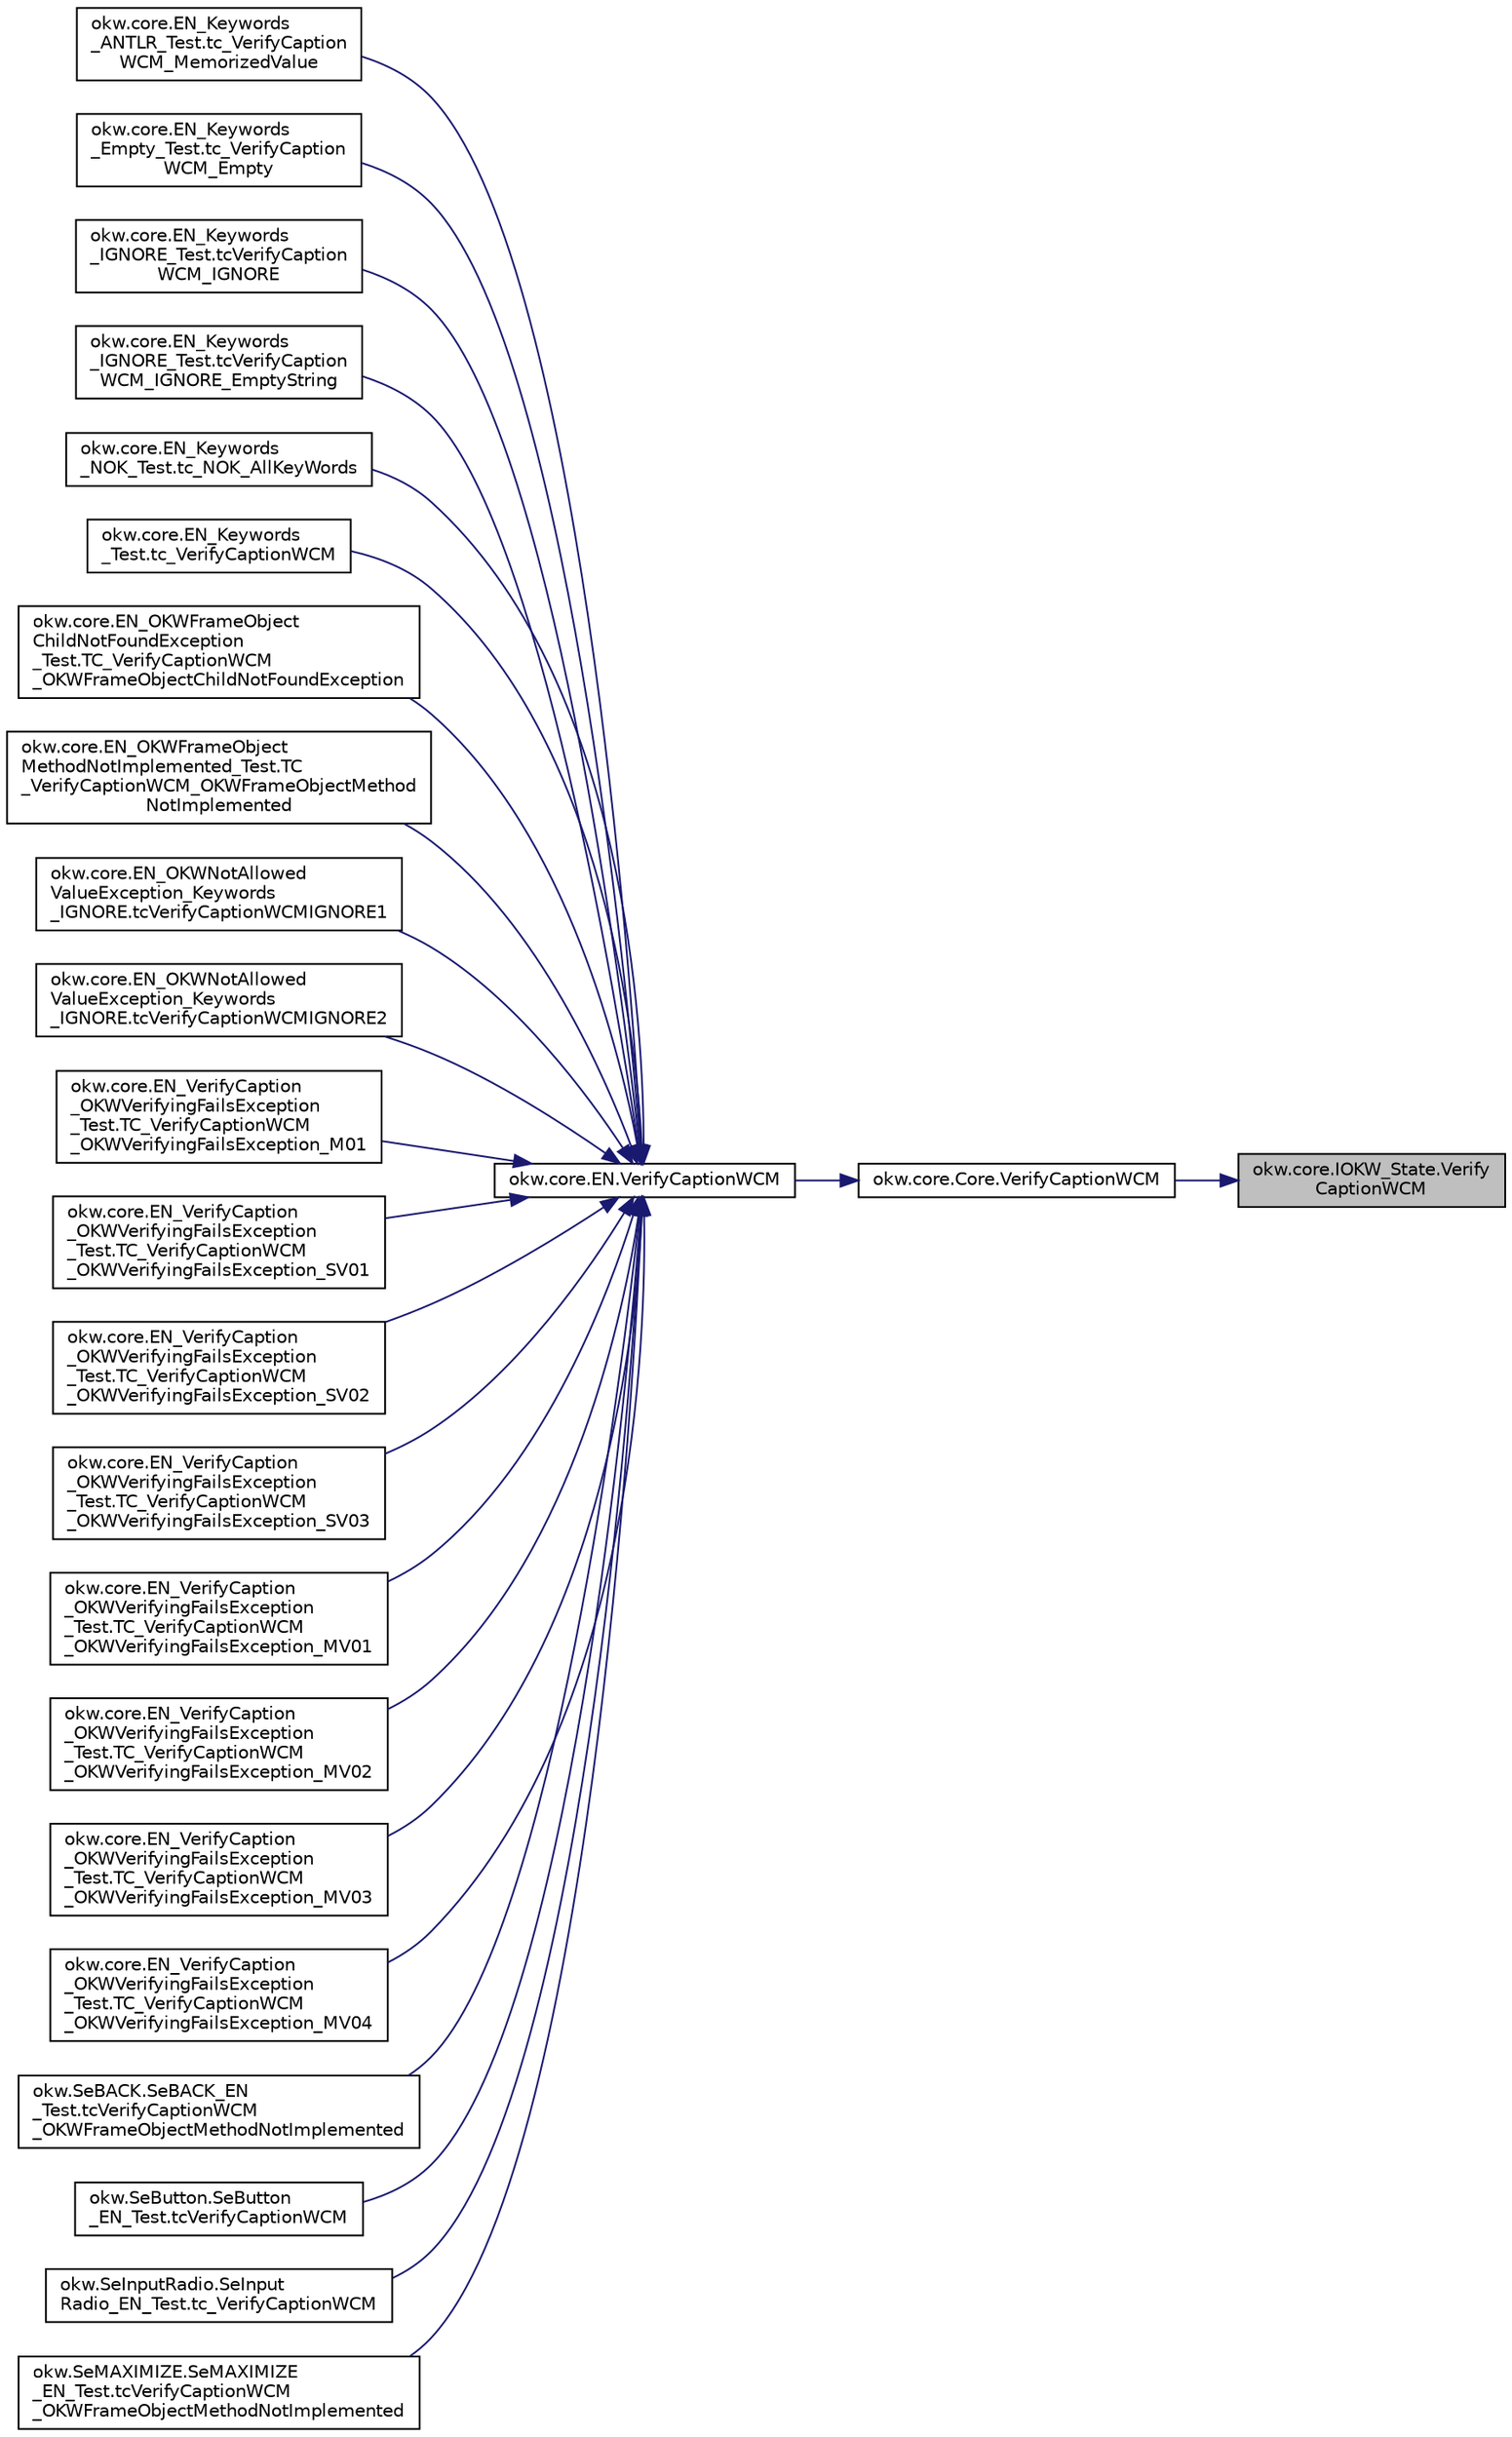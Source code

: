 digraph "okw.core.IOKW_State.VerifyCaptionWCM"
{
 // INTERACTIVE_SVG=YES
 // LATEX_PDF_SIZE
  edge [fontname="Helvetica",fontsize="10",labelfontname="Helvetica",labelfontsize="10"];
  node [fontname="Helvetica",fontsize="10",shape=record];
  rankdir="RL";
  Node3608 [label="okw.core.IOKW_State.Verify\lCaptionWCM",height=0.2,width=0.4,color="black", fillcolor="grey75", style="filled", fontcolor="black",tooltip="Überprüft die Überschrift des Objektes."];
  Node3608 -> Node3609 [dir="back",color="midnightblue",fontsize="10",style="solid",fontname="Helvetica"];
  Node3609 [label="okw.core.Core.VerifyCaptionWCM",height=0.2,width=0.4,color="black", fillcolor="white", style="filled",URL="$classokw_1_1core_1_1_core.html#a1dc3f5a21cba756cd6448f88280342ec",tooltip="Überprüft die Überschrift des Objektes."];
  Node3609 -> Node3610 [dir="back",color="midnightblue",fontsize="10",style="solid",fontname="Helvetica"];
  Node3610 [label="okw.core.EN.VerifyCaptionWCM",height=0.2,width=0.4,color="black", fillcolor="white", style="filled",URL="$classokw_1_1core_1_1_e_n.html#a5a742184bc524f6b6dceec7cef27a951",tooltip="Überprüft die Überschrift des Objektes."];
  Node3610 -> Node3611 [dir="back",color="midnightblue",fontsize="10",style="solid",fontname="Helvetica"];
  Node3611 [label="okw.core.EN_Keywords\l_ANTLR_Test.tc_VerifyCaption\lWCM_MemorizedValue",height=0.2,width=0.4,color="black", fillcolor="white", style="filled",URL="$classokw_1_1core_1_1_e_n___keywords___a_n_t_l_r___test.html#a3f7653664be8e4b3d0394146907c0f53",tooltip=" "];
  Node3610 -> Node3612 [dir="back",color="midnightblue",fontsize="10",style="solid",fontname="Helvetica"];
  Node3612 [label="okw.core.EN_Keywords\l_Empty_Test.tc_VerifyCaption\lWCM_Empty",height=0.2,width=0.4,color="black", fillcolor="white", style="filled",URL="$classokw_1_1core_1_1_e_n___keywords___empty___test.html#ac82eb938b9d084ce33a1a01938d107ab",tooltip="Prüft \"${EMPTY}\" für das Schlüsslewort VerifyCaptionWCM(strng,string)"];
  Node3610 -> Node3613 [dir="back",color="midnightblue",fontsize="10",style="solid",fontname="Helvetica"];
  Node3613 [label="okw.core.EN_Keywords\l_IGNORE_Test.tcVerifyCaption\lWCM_IGNORE",height=0.2,width=0.4,color="black", fillcolor="white", style="filled",URL="$classokw_1_1core_1_1_e_n___keywords___i_g_n_o_r_e___test.html#a5729b3a6fdb534b61fbc5fc09b8b9252",tooltip=" "];
  Node3610 -> Node3614 [dir="back",color="midnightblue",fontsize="10",style="solid",fontname="Helvetica"];
  Node3614 [label="okw.core.EN_Keywords\l_IGNORE_Test.tcVerifyCaption\lWCM_IGNORE_EmptyString",height=0.2,width=0.4,color="black", fillcolor="white", style="filled",URL="$classokw_1_1core_1_1_e_n___keywords___i_g_n_o_r_e___test.html#a89ca3300ccd9517e8993c2109b6bfd58",tooltip=" "];
  Node3610 -> Node3615 [dir="back",color="midnightblue",fontsize="10",style="solid",fontname="Helvetica"];
  Node3615 [label="okw.core.EN_Keywords\l_NOK_Test.tc_NOK_AllKeyWords",height=0.2,width=0.4,color="black", fillcolor="white", style="filled",URL="$classokw_1_1core_1_1_e_n___keywords___n_o_k___test.html#a81a960a2341dfb0e27da7871291c84dc",tooltip="Prüft methoden aufruf für einen einfachen Click."];
  Node3610 -> Node3616 [dir="back",color="midnightblue",fontsize="10",style="solid",fontname="Helvetica"];
  Node3616 [label="okw.core.EN_Keywords\l_Test.tc_VerifyCaptionWCM",height=0.2,width=0.4,color="black", fillcolor="white", style="filled",URL="$classokw_1_1core_1_1_e_n___keywords___test.html#aca6116a857a85d06d4da58ab2c04815b",tooltip="\"Normaler\" Testfall für das Schlüsselwort VerifyCaptionWCM(String, String)."];
  Node3610 -> Node3617 [dir="back",color="midnightblue",fontsize="10",style="solid",fontname="Helvetica"];
  Node3617 [label="okw.core.EN_OKWFrameObject\lChildNotFoundException\l_Test.TC_VerifyCaptionWCM\l_OKWFrameObjectChildNotFoundException",height=0.2,width=0.4,color="black", fillcolor="white", style="filled",URL="$classokw_1_1core_1_1_e_n___o_k_w_frame_object_child_not_found_exception___test.html#a2f33777396a3c4be3fe6bc1c5d7e3cfa",tooltip="Prüft ob die Ausnahme OKWFrameObjectChildNotFoundException durch die LFC-VerifyCaption ausgelöst wird..."];
  Node3610 -> Node3618 [dir="back",color="midnightblue",fontsize="10",style="solid",fontname="Helvetica"];
  Node3618 [label="okw.core.EN_OKWFrameObject\lMethodNotImplemented_Test.TC\l_VerifyCaptionWCM_OKWFrameObjectMethod\lNotImplemented",height=0.2,width=0.4,color="black", fillcolor="white", style="filled",URL="$classokw_1_1core_1_1_e_n___o_k_w_frame_object_method_not_implemented___test.html#a9be70f215bf6c8aa4697061e34c255ae",tooltip="Prüft ob die Ausnahme OKWFrameObjectMethodNotImplemented von VerifyCaptionWCM( FN,..."];
  Node3610 -> Node3619 [dir="back",color="midnightblue",fontsize="10",style="solid",fontname="Helvetica"];
  Node3619 [label="okw.core.EN_OKWNotAllowed\lValueException_Keywords\l_IGNORE.tcVerifyCaptionWCMIGNORE1",height=0.2,width=0.4,color="black", fillcolor="white", style="filled",URL="$classokw_1_1core_1_1_e_n___o_k_w_not_allowed_value_exception___keywords___i_g_n_o_r_e.html#a10ebae61f1265eb4a0a7b5a597daf90c",tooltip="Prüft ob \"${IGNORE} \" die Ausnahme okw.exceptions.OKWNotAllowedValueException auslöst."];
  Node3610 -> Node3620 [dir="back",color="midnightblue",fontsize="10",style="solid",fontname="Helvetica"];
  Node3620 [label="okw.core.EN_OKWNotAllowed\lValueException_Keywords\l_IGNORE.tcVerifyCaptionWCMIGNORE2",height=0.2,width=0.4,color="black", fillcolor="white", style="filled",URL="$classokw_1_1core_1_1_e_n___o_k_w_not_allowed_value_exception___keywords___i_g_n_o_r_e.html#aaeeb4627ca538eddece9dca8eb06770d",tooltip="Prüft ob \"\"${IGNORE}${TCN}\" die Ausnahme okw.exceptions.OKWNotAllowedValueException auslöst."];
  Node3610 -> Node3621 [dir="back",color="midnightblue",fontsize="10",style="solid",fontname="Helvetica"];
  Node3621 [label="okw.core.EN_VerifyCaption\l_OKWVerifyingFailsException\l_Test.TC_VerifyCaptionWCM\l_OKWVerifyingFailsException_M01",height=0.2,width=0.4,color="black", fillcolor="white", style="filled",URL="$classokw_1_1core_1_1_e_n___verify_caption___o_k_w_verifying_fails_exception___test.html#af9bdc7bb46d04994c295b199a62a7b0a",tooltip="Prüft, ob die Ausnahme OKWVerifyingFailsException bei einem Soll/Ist-Vergleich ausgelöst wird."];
  Node3610 -> Node3622 [dir="back",color="midnightblue",fontsize="10",style="solid",fontname="Helvetica"];
  Node3622 [label="okw.core.EN_VerifyCaption\l_OKWVerifyingFailsException\l_Test.TC_VerifyCaptionWCM\l_OKWVerifyingFailsException_SV01",height=0.2,width=0.4,color="black", fillcolor="white", style="filled",URL="$classokw_1_1core_1_1_e_n___verify_caption___o_k_w_verifying_fails_exception___test.html#a8f9d39deab0135aa718b2277a0058afa",tooltip="Prüft, ob die Ausnahme OKWVerifyingFailsException bei einem Soll/Ist-Vergleich ausgelöst wird."];
  Node3610 -> Node3623 [dir="back",color="midnightblue",fontsize="10",style="solid",fontname="Helvetica"];
  Node3623 [label="okw.core.EN_VerifyCaption\l_OKWVerifyingFailsException\l_Test.TC_VerifyCaptionWCM\l_OKWVerifyingFailsException_SV02",height=0.2,width=0.4,color="black", fillcolor="white", style="filled",URL="$classokw_1_1core_1_1_e_n___verify_caption___o_k_w_verifying_fails_exception___test.html#a619b2f9cc1ea67b4d8930429f5e89afb",tooltip="Prüft, ob die Ausnahme OKWVerifyingFailsException bei einem Soll/Ist-Vergleich ausgelöst wird."];
  Node3610 -> Node3624 [dir="back",color="midnightblue",fontsize="10",style="solid",fontname="Helvetica"];
  Node3624 [label="okw.core.EN_VerifyCaption\l_OKWVerifyingFailsException\l_Test.TC_VerifyCaptionWCM\l_OKWVerifyingFailsException_SV03",height=0.2,width=0.4,color="black", fillcolor="white", style="filled",URL="$classokw_1_1core_1_1_e_n___verify_caption___o_k_w_verifying_fails_exception___test.html#abb36da55605535168493aef594107ad8",tooltip="Prüft, ob die Ausnahme OKWVerifyingFailsException bei einem Soll/Ist-Vergleich ausgelöst wird."];
  Node3610 -> Node3625 [dir="back",color="midnightblue",fontsize="10",style="solid",fontname="Helvetica"];
  Node3625 [label="okw.core.EN_VerifyCaption\l_OKWVerifyingFailsException\l_Test.TC_VerifyCaptionWCM\l_OKWVerifyingFailsException_MV01",height=0.2,width=0.4,color="black", fillcolor="white", style="filled",URL="$classokw_1_1core_1_1_e_n___verify_caption___o_k_w_verifying_fails_exception___test.html#a4521c47eda3c864df9fa1323ac7a4971",tooltip="Prüft, ob die Ausnahme OKWVerifyingFailsException bei einem Soll/Ist-Vergleich ausgelöst wird."];
  Node3610 -> Node3626 [dir="back",color="midnightblue",fontsize="10",style="solid",fontname="Helvetica"];
  Node3626 [label="okw.core.EN_VerifyCaption\l_OKWVerifyingFailsException\l_Test.TC_VerifyCaptionWCM\l_OKWVerifyingFailsException_MV02",height=0.2,width=0.4,color="black", fillcolor="white", style="filled",URL="$classokw_1_1core_1_1_e_n___verify_caption___o_k_w_verifying_fails_exception___test.html#aeca3db77c4205dc26337a21b1096b305",tooltip="Prüft, ob die Ausnahme OKWVerifyingFailsException bei einem Soll/Ist-Vergleich ausgelöst wird."];
  Node3610 -> Node3627 [dir="back",color="midnightblue",fontsize="10",style="solid",fontname="Helvetica"];
  Node3627 [label="okw.core.EN_VerifyCaption\l_OKWVerifyingFailsException\l_Test.TC_VerifyCaptionWCM\l_OKWVerifyingFailsException_MV03",height=0.2,width=0.4,color="black", fillcolor="white", style="filled",URL="$classokw_1_1core_1_1_e_n___verify_caption___o_k_w_verifying_fails_exception___test.html#ae2dde8fce03c2e3e4c4ec42f48d6e2a5",tooltip="Prüft, ob die Ausnahme OKWVerifyingFailsException bei einem Soll/Ist-Vergleich ausgelöst wird."];
  Node3610 -> Node3628 [dir="back",color="midnightblue",fontsize="10",style="solid",fontname="Helvetica"];
  Node3628 [label="okw.core.EN_VerifyCaption\l_OKWVerifyingFailsException\l_Test.TC_VerifyCaptionWCM\l_OKWVerifyingFailsException_MV04",height=0.2,width=0.4,color="black", fillcolor="white", style="filled",URL="$classokw_1_1core_1_1_e_n___verify_caption___o_k_w_verifying_fails_exception___test.html#aea6a83264b91716f3751701cca70c1ee",tooltip="Prüft, ob die Ausnahme OKWVerifyingFailsException bei einem Soll/Ist-Vergleich ausgelöst wird."];
  Node3610 -> Node3629 [dir="back",color="midnightblue",fontsize="10",style="solid",fontname="Helvetica"];
  Node3629 [label="okw.SeBACK.SeBACK_EN\l_Test.tcVerifyCaptionWCM\l_OKWFrameObjectMethodNotImplemented",height=0.2,width=0.4,color="black", fillcolor="white", style="filled",URL="$classokw_1_1_se_b_a_c_k_1_1_se_b_a_c_k___e_n___test.html#a2a020cb3ea69545c08077b166126ce5b",tooltip="Test des Schlüsselwortes \"VerifyCaptionWCM( FN, ExpVal ) für SeBACK."];
  Node3610 -> Node3630 [dir="back",color="midnightblue",fontsize="10",style="solid",fontname="Helvetica"];
  Node3630 [label="okw.SeButton.SeButton\l_EN_Test.tcVerifyCaptionWCM",height=0.2,width=0.4,color="black", fillcolor="white", style="filled",URL="$classokw_1_1_se_button_1_1_se_button___e_n___test.html#aadb669e90ae21a754d5f827cca744e00",tooltip="Test des Schlüsselwortes VerifyCaptionWCM für den GUI-Adapter SeButton."];
  Node3610 -> Node3631 [dir="back",color="midnightblue",fontsize="10",style="solid",fontname="Helvetica"];
  Node3631 [label="okw.SeInputRadio.SeInput\lRadio_EN_Test.tc_VerifyCaptionWCM",height=0.2,width=0.4,color="black", fillcolor="white", style="filled",URL="$classokw_1_1_se_input_radio_1_1_se_input_radio___e_n___test.html#a2c9d933ce3a2e74d316cfe0b96626a58",tooltip="Test des Schlüsselwortes VerifyCaptionWCM für den GUI-Adapter SeInputRadio."];
  Node3610 -> Node3632 [dir="back",color="midnightblue",fontsize="10",style="solid",fontname="Helvetica"];
  Node3632 [label="okw.SeMAXIMIZE.SeMAXIMIZE\l_EN_Test.tcVerifyCaptionWCM\l_OKWFrameObjectMethodNotImplemented",height=0.2,width=0.4,color="black", fillcolor="white", style="filled",URL="$classokw_1_1_se_m_a_x_i_m_i_z_e_1_1_se_m_a_x_i_m_i_z_e___e_n___test.html#a5635ffb7ca6fe28b63d53eb20d68e83b",tooltip="Test des Schlüsselwortes \"VerifyCaptionWCM( FN, ExpVal ) für SeMAXIMIZE."];
}
